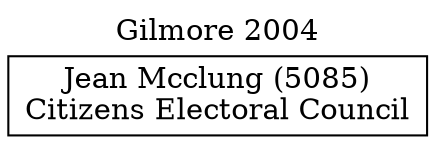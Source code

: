 // House preference flow
digraph "Jean Mcclung (5085)_Gilmore_2004" {
	graph [label="Gilmore 2004" labelloc=t mclimit=10]
	node [shape=box]
	"Jean Mcclung (5085)" [label="Jean Mcclung (5085)
Citizens Electoral Council"]
}
